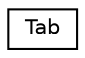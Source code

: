 digraph "Graphical Class Hierarchy"
{
 // INTERACTIVE_SVG=YES
 // LATEX_PDF_SIZE
  edge [fontname="Helvetica",fontsize="10",labelfontname="Helvetica",labelfontsize="10"];
  node [fontname="Helvetica",fontsize="10",shape=record];
  rankdir="LR";
  Node0 [label="Tab",height=0.2,width=0.4,color="black", fillcolor="white", style="filled",URL="$d9/d4b/class_tab.html",tooltip=" "];
}
